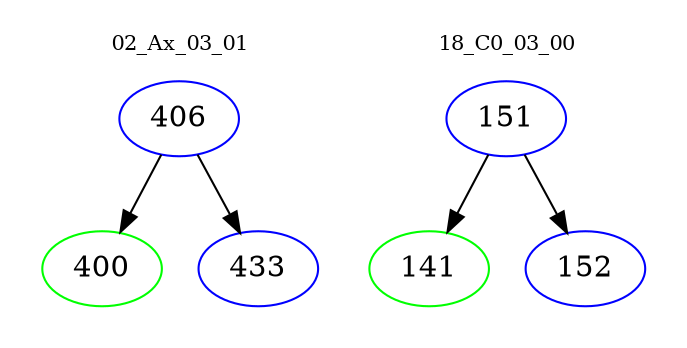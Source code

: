 digraph{
subgraph cluster_0 {
color = white
label = "02_Ax_03_01";
fontsize=10;
T0_406 [label="406", color="blue"]
T0_406 -> T0_400 [color="black"]
T0_400 [label="400", color="green"]
T0_406 -> T0_433 [color="black"]
T0_433 [label="433", color="blue"]
}
subgraph cluster_1 {
color = white
label = "18_C0_03_00";
fontsize=10;
T1_151 [label="151", color="blue"]
T1_151 -> T1_141 [color="black"]
T1_141 [label="141", color="green"]
T1_151 -> T1_152 [color="black"]
T1_152 [label="152", color="blue"]
}
}
